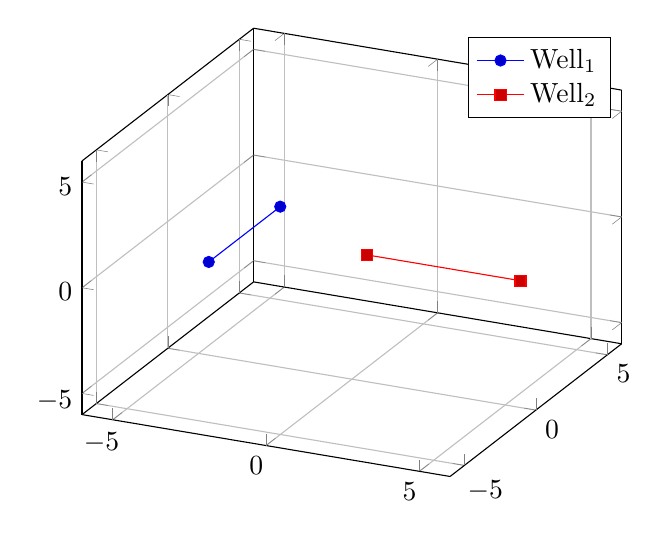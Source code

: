 % -*- root: ../../mainThesis.tex -*-
\begin{tikzpicture}[scale=1]

\begin{axis}[grid=major,
xmin=-6, xmax=6,
ymin=-6, ymax=6,
zmin=-6, zmax=6]

\addplot3 coordinates { (-3.5,-2.5,0) (-3.5,2.5,0) };
\addlegendentry{$\text{Well}_1$};
\addplot3 coordinates { (0.5,0,0) (5.499,0,0) };
\addlegendentry{$\text{Well}_2$};
\end{axis}

\end{tikzpicture}
